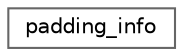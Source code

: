 digraph "类继承关系图"
{
 // LATEX_PDF_SIZE
  bgcolor="transparent";
  edge [fontname=Helvetica,fontsize=10,labelfontname=Helvetica,labelfontsize=10];
  node [fontname=Helvetica,fontsize=10,shape=box,height=0.2,width=0.4];
  rankdir="LR";
  Node0 [id="Node000000",label="padding_info",height=0.2,width=0.4,color="grey40", fillcolor="white", style="filled",URL="$structspdlog_1_1details_1_1padding__info.html",tooltip=" "];
}
